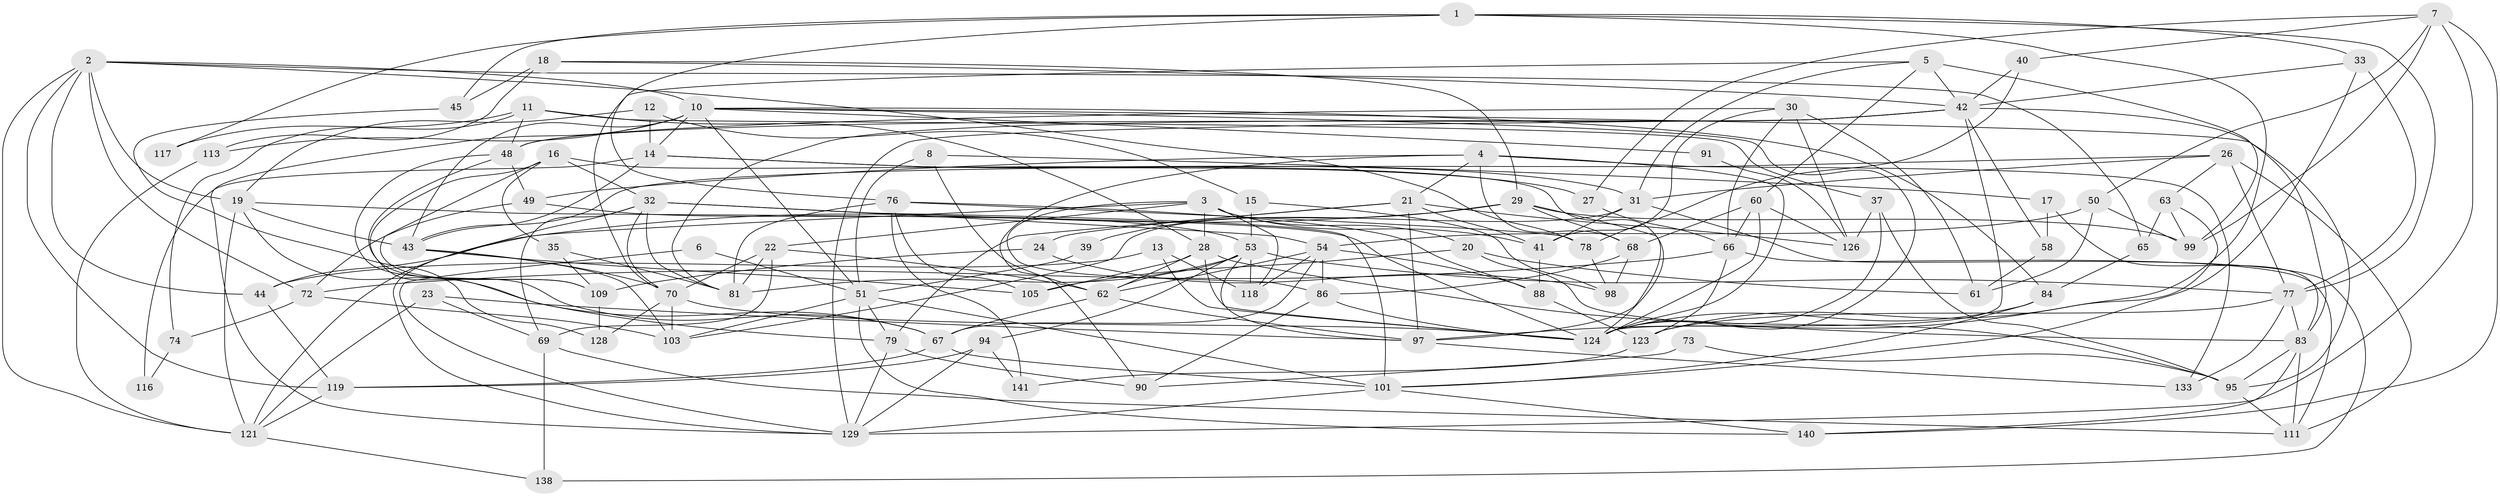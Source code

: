 // original degree distribution, {4: 0.3146853146853147, 3: 0.2727272727272727, 6: 0.09090909090909091, 5: 0.1888111888111888, 2: 0.1048951048951049, 7: 0.013986013986013986, 8: 0.006993006993006993, 10: 0.006993006993006993}
// Generated by graph-tools (version 1.1) at 2025/42/03/06/25 10:42:00]
// undirected, 96 vertices, 236 edges
graph export_dot {
graph [start="1"]
  node [color=gray90,style=filled];
  1 [super="+131"];
  2 [super="+80"];
  3 [super="+9"];
  4;
  5 [super="+34"];
  6;
  7 [super="+25"];
  8;
  10 [super="+115"];
  11;
  12;
  13;
  14 [super="+36"];
  15;
  16 [super="+46"];
  17;
  18 [super="+38"];
  19 [super="+137"];
  20;
  21 [super="+71"];
  22;
  23;
  24;
  26 [super="+47"];
  27;
  28 [super="+100"];
  29 [super="+82"];
  30 [super="+75"];
  31 [super="+107"];
  32 [super="+136"];
  33;
  35;
  37;
  39;
  40;
  41 [super="+93"];
  42 [super="+64"];
  43 [super="+52"];
  44 [super="+56"];
  45;
  48 [super="+143"];
  49 [super="+59"];
  50 [super="+57"];
  51 [super="+102"];
  53 [super="+114"];
  54 [super="+55"];
  58;
  60 [super="+112"];
  61;
  62;
  63;
  65;
  66;
  67 [super="+96"];
  68;
  69 [super="+122"];
  70 [super="+108"];
  72 [super="+89"];
  73;
  74;
  76 [super="+85"];
  77 [super="+87"];
  78;
  79;
  81 [super="+104"];
  83 [super="+92"];
  84;
  86;
  88;
  90 [super="+110"];
  91;
  94 [super="+106"];
  95 [super="+125"];
  97 [super="+142"];
  98;
  99 [super="+135"];
  101 [super="+120"];
  103;
  105;
  109 [super="+127"];
  111;
  113;
  116;
  117;
  118;
  119;
  121 [super="+130"];
  123 [super="+132"];
  124 [super="+134"];
  126;
  128;
  129 [super="+139"];
  133;
  138;
  140;
  141;
  1 -- 45;
  1 -- 97;
  1 -- 77;
  1 -- 117;
  1 -- 33;
  1 -- 76;
  2 -- 10;
  2 -- 65;
  2 -- 121;
  2 -- 19;
  2 -- 119;
  2 -- 44;
  2 -- 78;
  2 -- 72;
  3 -- 20;
  3 -- 41;
  3 -- 86;
  3 -- 118;
  3 -- 22;
  3 -- 121;
  3 -- 28;
  4 -- 49;
  4 -- 124;
  4 -- 68;
  4 -- 90;
  4 -- 133;
  4 -- 21;
  5 -- 70;
  5 -- 99;
  5 -- 42;
  5 -- 60;
  5 -- 31;
  6 -- 51;
  6 -- 129;
  7 -- 50;
  7 -- 27;
  7 -- 40;
  7 -- 140;
  7 -- 129;
  7 -- 99;
  8 -- 62;
  8 -- 17;
  8 -- 51;
  10 -- 124;
  10 -- 91;
  10 -- 113;
  10 -- 51;
  10 -- 84;
  10 -- 43;
  10 -- 14 [weight=2];
  10 -- 95;
  10 -- 129;
  11 -- 37;
  11 -- 74;
  11 -- 117;
  11 -- 48;
  11 -- 28;
  12 -- 14;
  12 -- 15;
  12 -- 19;
  13 -- 44;
  13 -- 124;
  13 -- 118;
  14 -- 116;
  14 -- 43;
  14 -- 27;
  14 -- 31;
  15 -- 98;
  15 -- 53;
  16 -- 35;
  16 -- 109;
  16 -- 97;
  16 -- 32;
  16 -- 79;
  17 -- 58;
  17 -- 83;
  18 -- 29;
  18 -- 113;
  18 -- 45;
  18 -- 42;
  19 -- 121;
  19 -- 67;
  19 -- 43;
  19 -- 124;
  20 -- 61;
  20 -- 83;
  20 -- 105;
  21 -- 97;
  21 -- 24;
  21 -- 79;
  21 -- 41;
  21 -- 126;
  22 -- 62;
  22 -- 70;
  22 -- 81;
  22 -- 69;
  23 -- 121;
  23 -- 97;
  23 -- 69;
  24 -- 109;
  24 -- 98;
  26 -- 111;
  26 -- 77;
  26 -- 43;
  26 -- 63;
  26 -- 31;
  27 -- 66;
  28 -- 124;
  28 -- 105;
  28 -- 62;
  28 -- 95;
  29 -- 124;
  29 -- 68;
  29 -- 39;
  29 -- 44;
  29 -- 99;
  30 -- 126;
  30 -- 61;
  30 -- 48;
  30 -- 41;
  30 -- 66;
  31 -- 138;
  31 -- 103;
  31 -- 41;
  32 -- 70;
  32 -- 81;
  32 -- 101;
  32 -- 69;
  32 -- 54;
  32 -- 129;
  33 -- 101;
  33 -- 77;
  33 -- 42;
  35 -- 109;
  35 -- 81;
  37 -- 126;
  37 -- 95;
  37 -- 124;
  39 -- 51;
  40 -- 78;
  40 -- 42;
  41 -- 88;
  42 -- 129;
  42 -- 58;
  42 -- 81;
  42 -- 48;
  42 -- 124;
  42 -- 83;
  43 -- 103;
  43 -- 105;
  43 -- 70;
  44 -- 119;
  45 -- 128;
  48 -- 109;
  48 -- 49 [weight=2];
  48 -- 67;
  49 -- 72;
  49 -- 53;
  50 -- 54;
  50 -- 99;
  50 -- 61;
  51 -- 103;
  51 -- 101;
  51 -- 140;
  51 -- 79;
  53 -- 81 [weight=2];
  53 -- 62;
  53 -- 118;
  53 -- 77;
  53 -- 97;
  53 -- 94;
  54 -- 86;
  54 -- 67;
  54 -- 118;
  54 -- 88;
  54 -- 62;
  58 -- 61;
  60 -- 68;
  60 -- 126;
  60 -- 124;
  60 -- 66;
  62 -- 67;
  62 -- 97;
  63 -- 65;
  63 -- 99;
  63 -- 123;
  65 -- 84;
  66 -- 111;
  66 -- 123;
  66 -- 72;
  67 -- 119;
  67 -- 101;
  68 -- 98;
  68 -- 86;
  69 -- 111;
  69 -- 138;
  70 -- 103;
  70 -- 128;
  70 -- 124;
  72 -- 103;
  72 -- 74;
  73 -- 90;
  73 -- 95;
  74 -- 116;
  76 -- 141;
  76 -- 81;
  76 -- 88;
  76 -- 105;
  76 -- 78;
  77 -- 133;
  77 -- 83;
  77 -- 123;
  78 -- 98;
  79 -- 90;
  79 -- 129;
  83 -- 95;
  83 -- 140;
  83 -- 111;
  84 -- 124;
  84 -- 101;
  86 -- 90;
  86 -- 124;
  88 -- 123;
  91 -- 126;
  94 -- 119;
  94 -- 129;
  94 -- 141;
  95 -- 111;
  97 -- 133;
  101 -- 129;
  101 -- 140;
  109 -- 128;
  113 -- 121;
  119 -- 121;
  121 -- 138;
  123 -- 141;
}
